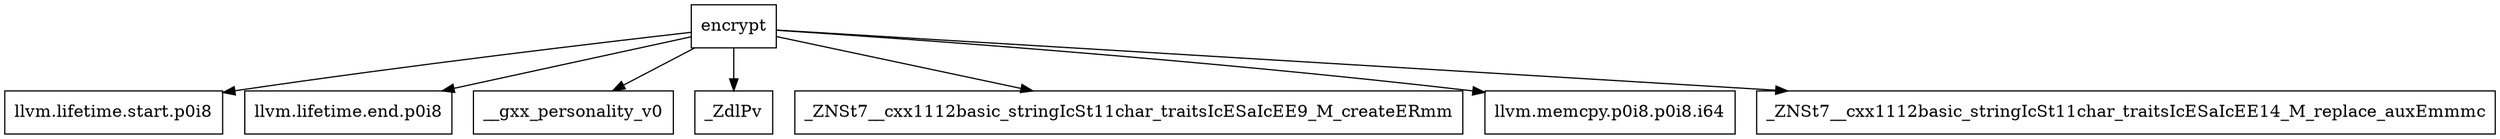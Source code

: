 digraph CallGraph {
    node [shape=box];

    // Nodes
    encrypt [label="encrypt"];
    llvm_lifetime_start [label="llvm.lifetime.start.p0i8"];
    llvm_lifetime_end [label="llvm.lifetime.end.p0i8"];
    gxx_personality [label="__gxx_personality_v0"];
    operator_delete [label="_ZdlPv"];
    basic_string_create [label="_ZNSt7__cxx1112basic_stringIcSt11char_traitsIcESaIcEE9_M_createERmm"];
    memcpy [label="llvm.memcpy.p0i8.p0i8.i64"];
    basic_string_replace [label="_ZNSt7__cxx1112basic_stringIcSt11char_traitsIcESaIcEE14_M_replace_auxEmmmc"];

    // Edges
    encrypt -> llvm_lifetime_start;
    encrypt -> llvm_lifetime_end;
    encrypt -> gxx_personality;
    encrypt -> operator_delete;
    encrypt -> basic_string_create;
    encrypt -> memcpy;
    encrypt -> basic_string_replace;
}
